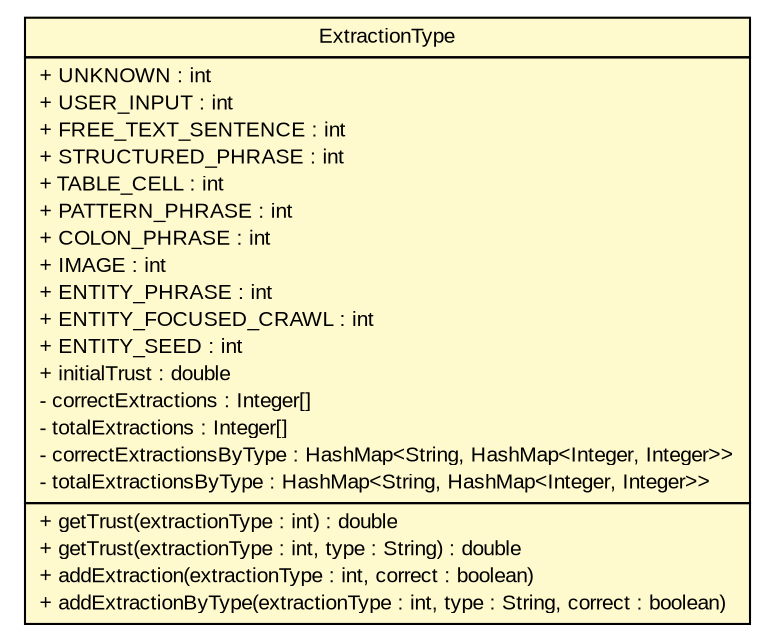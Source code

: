 #!/usr/local/bin/dot
#
# Class diagram 
# Generated by UMLGraph version 5.2 (http://www.umlgraph.org/)
#

digraph G {
	edge [fontname="arial",fontsize=10,labelfontname="arial",labelfontsize=10];
	node [fontname="arial",fontsize=10,shape=plaintext];
	nodesep=0.25;
	ranksep=0.5;
	// tud.iir.extraction.ExtractionType
	c21251 [label=<<table title="tud.iir.extraction.ExtractionType" border="0" cellborder="1" cellspacing="0" cellpadding="2" port="p" bgcolor="lemonChiffon" href="./ExtractionType.html">
		<tr><td><table border="0" cellspacing="0" cellpadding="1">
<tr><td align="center" balign="center"> ExtractionType </td></tr>
		</table></td></tr>
		<tr><td><table border="0" cellspacing="0" cellpadding="1">
<tr><td align="left" balign="left"> + UNKNOWN : int </td></tr>
<tr><td align="left" balign="left"> + USER_INPUT : int </td></tr>
<tr><td align="left" balign="left"> + FREE_TEXT_SENTENCE : int </td></tr>
<tr><td align="left" balign="left"> + STRUCTURED_PHRASE : int </td></tr>
<tr><td align="left" balign="left"> + TABLE_CELL : int </td></tr>
<tr><td align="left" balign="left"> + PATTERN_PHRASE : int </td></tr>
<tr><td align="left" balign="left"> + COLON_PHRASE : int </td></tr>
<tr><td align="left" balign="left"> + IMAGE : int </td></tr>
<tr><td align="left" balign="left"> + ENTITY_PHRASE : int </td></tr>
<tr><td align="left" balign="left"> + ENTITY_FOCUSED_CRAWL : int </td></tr>
<tr><td align="left" balign="left"> + ENTITY_SEED : int </td></tr>
<tr><td align="left" balign="left"> + initialTrust : double </td></tr>
<tr><td align="left" balign="left"> - correctExtractions : Integer[] </td></tr>
<tr><td align="left" balign="left"> - totalExtractions : Integer[] </td></tr>
<tr><td align="left" balign="left"> - correctExtractionsByType : HashMap&lt;String, HashMap&lt;Integer, Integer&gt;&gt; </td></tr>
<tr><td align="left" balign="left"> - totalExtractionsByType : HashMap&lt;String, HashMap&lt;Integer, Integer&gt;&gt; </td></tr>
		</table></td></tr>
		<tr><td><table border="0" cellspacing="0" cellpadding="1">
<tr><td align="left" balign="left"> + getTrust(extractionType : int) : double </td></tr>
<tr><td align="left" balign="left"> + getTrust(extractionType : int, type : String) : double </td></tr>
<tr><td align="left" balign="left"> + addExtraction(extractionType : int, correct : boolean) </td></tr>
<tr><td align="left" balign="left"> + addExtractionByType(extractionType : int, type : String, correct : boolean) </td></tr>
		</table></td></tr>
		</table>>, fontname="arial", fontcolor="black", fontsize=10.0];
}

